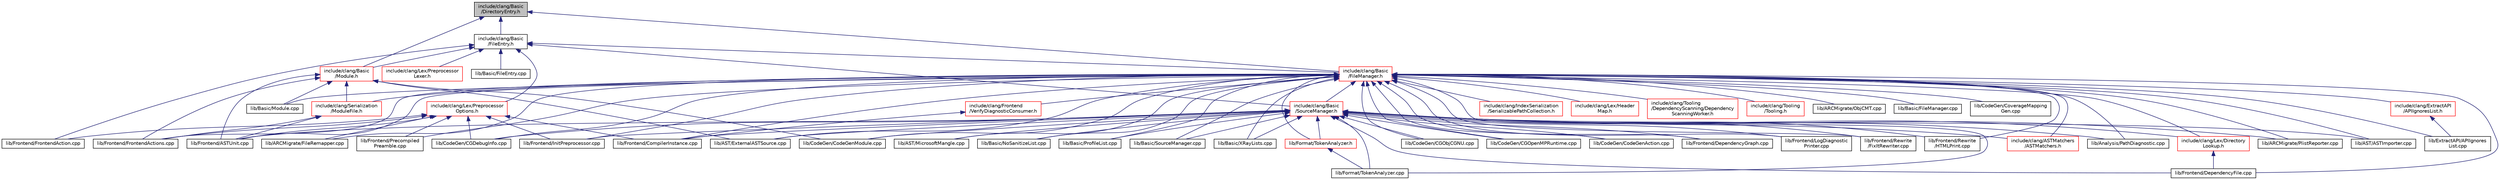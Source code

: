 digraph "include/clang/Basic/DirectoryEntry.h"
{
 // LATEX_PDF_SIZE
  bgcolor="transparent";
  edge [fontname="Helvetica",fontsize="10",labelfontname="Helvetica",labelfontsize="10"];
  node [fontname="Helvetica",fontsize="10",shape=record];
  Node1 [label="include/clang/Basic\l/DirectoryEntry.h",height=0.2,width=0.4,color="black", fillcolor="grey75", style="filled", fontcolor="black",tooltip=" "];
  Node1 -> Node2 [dir="back",color="midnightblue",fontsize="10",style="solid",fontname="Helvetica"];
  Node2 [label="include/clang/Basic\l/FileEntry.h",height=0.2,width=0.4,color="black",URL="$FileEntry_8h.html",tooltip=" "];
  Node2 -> Node3 [dir="back",color="midnightblue",fontsize="10",style="solid",fontname="Helvetica"];
  Node3 [label="include/clang/Basic\l/FileManager.h",height=0.2,width=0.4,color="red",URL="$FileManager_8h.html",tooltip=" "];
  Node3 -> Node4 [dir="back",color="midnightblue",fontsize="10",style="solid",fontname="Helvetica"];
  Node4 [label="include/clang/ASTMatchers\l/ASTMatchers.h",height=0.2,width=0.4,color="red",URL="$ASTMatchers_8h.html",tooltip=" "];
  Node3 -> Node58 [dir="back",color="midnightblue",fontsize="10",style="solid",fontname="Helvetica"];
  Node58 [label="include/clang/Basic\l/SourceManager.h",height=0.2,width=0.4,color="red",URL="$SourceManager_8h.html",tooltip=" "];
  Node58 -> Node4 [dir="back",color="midnightblue",fontsize="10",style="solid",fontname="Helvetica"];
  Node58 -> Node158 [dir="back",color="midnightblue",fontsize="10",style="solid",fontname="Helvetica"];
  Node158 [label="include/clang/Lex/Directory\lLookup.h",height=0.2,width=0.4,color="red",URL="$DirectoryLookup_8h.html",tooltip=" "];
  Node158 -> Node362 [dir="back",color="midnightblue",fontsize="10",style="solid",fontname="Helvetica"];
  Node362 [label="lib/Frontend/DependencyFile.cpp",height=0.2,width=0.4,color="black",URL="$DependencyFile_8cpp.html",tooltip=" "];
  Node58 -> Node474 [dir="back",color="midnightblue",fontsize="10",style="solid",fontname="Helvetica"];
  Node474 [label="lib/Analysis/PathDiagnostic.cpp",height=0.2,width=0.4,color="black",URL="$PathDiagnostic_8cpp.html",tooltip=" "];
  Node58 -> Node86 [dir="back",color="midnightblue",fontsize="10",style="solid",fontname="Helvetica"];
  Node86 [label="lib/ARCMigrate/PlistReporter.cpp",height=0.2,width=0.4,color="black",URL="$PlistReporter_8cpp.html",tooltip=" "];
  Node58 -> Node484 [dir="back",color="midnightblue",fontsize="10",style="solid",fontname="Helvetica"];
  Node484 [label="lib/AST/ASTImporter.cpp",height=0.2,width=0.4,color="black",URL="$ASTImporter_8cpp.html",tooltip=" "];
  Node58 -> Node487 [dir="back",color="midnightblue",fontsize="10",style="solid",fontname="Helvetica"];
  Node487 [label="lib/AST/ExternalASTSource.cpp",height=0.2,width=0.4,color="black",URL="$ExternalASTSource_8cpp.html",tooltip=" "];
  Node58 -> Node491 [dir="back",color="midnightblue",fontsize="10",style="solid",fontname="Helvetica"];
  Node491 [label="lib/AST/MicrosoftMangle.cpp",height=0.2,width=0.4,color="black",URL="$MicrosoftMangle_8cpp.html",tooltip=" "];
  Node58 -> Node496 [dir="back",color="midnightblue",fontsize="10",style="solid",fontname="Helvetica"];
  Node496 [label="lib/Basic/NoSanitizeList.cpp",height=0.2,width=0.4,color="black",URL="$NoSanitizeList_8cpp.html",tooltip=" "];
  Node58 -> Node497 [dir="back",color="midnightblue",fontsize="10",style="solid",fontname="Helvetica"];
  Node497 [label="lib/Basic/ProfileList.cpp",height=0.2,width=0.4,color="black",URL="$ProfileList_8cpp.html",tooltip=" "];
  Node58 -> Node90 [dir="back",color="midnightblue",fontsize="10",style="solid",fontname="Helvetica"];
  Node90 [label="lib/Basic/SourceManager.cpp",height=0.2,width=0.4,color="black",URL="$SourceManager_8cpp.html",tooltip=" "];
  Node58 -> Node500 [dir="back",color="midnightblue",fontsize="10",style="solid",fontname="Helvetica"];
  Node500 [label="lib/Basic/XRayLists.cpp",height=0.2,width=0.4,color="black",URL="$XRayLists_8cpp.html",tooltip=" "];
  Node58 -> Node501 [dir="back",color="midnightblue",fontsize="10",style="solid",fontname="Helvetica"];
  Node501 [label="lib/CodeGen/CGDebugInfo.cpp",height=0.2,width=0.4,color="black",URL="$CGDebugInfo_8cpp.html",tooltip=" "];
  Node58 -> Node504 [dir="back",color="midnightblue",fontsize="10",style="solid",fontname="Helvetica"];
  Node504 [label="lib/CodeGen/CGObjCGNU.cpp",height=0.2,width=0.4,color="black",URL="$CGObjCGNU_8cpp.html",tooltip=" "];
  Node58 -> Node505 [dir="back",color="midnightblue",fontsize="10",style="solid",fontname="Helvetica"];
  Node505 [label="lib/CodeGen/CGOpenMPRuntime.cpp",height=0.2,width=0.4,color="black",URL="$CGOpenMPRuntime_8cpp.html",tooltip=" "];
  Node58 -> Node103 [dir="back",color="midnightblue",fontsize="10",style="solid",fontname="Helvetica"];
  Node103 [label="lib/CodeGen/CodeGenAction.cpp",height=0.2,width=0.4,color="black",URL="$CodeGenAction_8cpp.html",tooltip=" "];
  Node58 -> Node357 [dir="back",color="midnightblue",fontsize="10",style="solid",fontname="Helvetica"];
  Node357 [label="lib/CodeGen/CodeGenModule.cpp",height=0.2,width=0.4,color="black",URL="$CodeGenModule_8cpp.html",tooltip=" "];
  Node58 -> Node511 [dir="back",color="midnightblue",fontsize="10",style="solid",fontname="Helvetica"];
  Node511 [label="lib/Format/TokenAnalyzer.h",height=0.2,width=0.4,color="red",URL="$TokenAnalyzer_8h.html",tooltip=" "];
  Node511 -> Node524 [dir="back",color="midnightblue",fontsize="10",style="solid",fontname="Helvetica"];
  Node524 [label="lib/Format/TokenAnalyzer.cpp",height=0.2,width=0.4,color="black",URL="$TokenAnalyzer_8cpp.html",tooltip=" "];
  Node58 -> Node524 [dir="back",color="midnightblue",fontsize="10",style="solid",fontname="Helvetica"];
  Node58 -> Node108 [dir="back",color="midnightblue",fontsize="10",style="solid",fontname="Helvetica"];
  Node108 [label="lib/Frontend/ASTUnit.cpp",height=0.2,width=0.4,color="black",URL="$ASTUnit_8cpp.html",tooltip=" "];
  Node58 -> Node109 [dir="back",color="midnightblue",fontsize="10",style="solid",fontname="Helvetica"];
  Node109 [label="lib/Frontend/CompilerInstance.cpp",height=0.2,width=0.4,color="black",URL="$CompilerInstance_8cpp.html",tooltip=" "];
  Node58 -> Node362 [dir="back",color="midnightblue",fontsize="10",style="solid",fontname="Helvetica"];
  Node58 -> Node363 [dir="back",color="midnightblue",fontsize="10",style="solid",fontname="Helvetica"];
  Node363 [label="lib/Frontend/DependencyGraph.cpp",height=0.2,width=0.4,color="black",URL="$DependencyGraph_8cpp.html",tooltip=" "];
  Node58 -> Node365 [dir="back",color="midnightblue",fontsize="10",style="solid",fontname="Helvetica"];
  Node365 [label="lib/Frontend/InitPreprocessor.cpp",height=0.2,width=0.4,color="black",URL="$InitPreprocessor_8cpp.html",tooltip=" "];
  Node58 -> Node87 [dir="back",color="midnightblue",fontsize="10",style="solid",fontname="Helvetica"];
  Node87 [label="lib/Frontend/LogDiagnostic\lPrinter.cpp",height=0.2,width=0.4,color="black",URL="$LogDiagnosticPrinter_8cpp.html",tooltip=" "];
  Node58 -> Node536 [dir="back",color="midnightblue",fontsize="10",style="solid",fontname="Helvetica"];
  Node536 [label="lib/Frontend/Rewrite\l/FixItRewriter.cpp",height=0.2,width=0.4,color="black",URL="$FixItRewriter_8cpp.html",tooltip=" "];
  Node58 -> Node368 [dir="back",color="midnightblue",fontsize="10",style="solid",fontname="Helvetica"];
  Node368 [label="lib/Frontend/Rewrite\l/HTMLPrint.cpp",height=0.2,width=0.4,color="black",URL="$HTMLPrint_8cpp.html",tooltip=" "];
  Node3 -> Node564 [dir="back",color="midnightblue",fontsize="10",style="solid",fontname="Helvetica"];
  Node564 [label="include/clang/ExtractAPI\l/APIIgnoresList.h",height=0.2,width=0.4,color="red",URL="$APIIgnoresList_8h.html",tooltip=" "];
  Node564 -> Node569 [dir="back",color="midnightblue",fontsize="10",style="solid",fontname="Helvetica"];
  Node569 [label="lib/ExtractAPI/APIIgnores\lList.cpp",height=0.2,width=0.4,color="black",URL="$APIIgnoresList_8cpp.html",tooltip=" "];
  Node3 -> Node168 [dir="back",color="midnightblue",fontsize="10",style="solid",fontname="Helvetica"];
  Node168 [label="include/clang/Frontend\l/VerifyDiagnosticConsumer.h",height=0.2,width=0.4,color="red",URL="$VerifyDiagnosticConsumer_8h.html",tooltip=" "];
  Node168 -> Node109 [dir="back",color="midnightblue",fontsize="10",style="solid",fontname="Helvetica"];
  Node3 -> Node570 [dir="back",color="midnightblue",fontsize="10",style="solid",fontname="Helvetica"];
  Node570 [label="include/clang/IndexSerialization\l/SerializablePathCollection.h",height=0.2,width=0.4,color="red",URL="$SerializablePathCollection_8h.html",tooltip=" "];
  Node3 -> Node158 [dir="back",color="midnightblue",fontsize="10",style="solid",fontname="Helvetica"];
  Node3 -> Node572 [dir="back",color="midnightblue",fontsize="10",style="solid",fontname="Helvetica"];
  Node572 [label="include/clang/Lex/Header\lMap.h",height=0.2,width=0.4,color="red",URL="$HeaderMap_8h.html",tooltip=" "];
  Node3 -> Node574 [dir="back",color="midnightblue",fontsize="10",style="solid",fontname="Helvetica"];
  Node574 [label="include/clang/Serialization\l/ModuleFile.h",height=0.2,width=0.4,color="red",URL="$ModuleFile_8h.html",tooltip=" "];
  Node574 -> Node108 [dir="back",color="midnightblue",fontsize="10",style="solid",fontname="Helvetica"];
  Node574 -> Node110 [dir="back",color="midnightblue",fontsize="10",style="solid",fontname="Helvetica"];
  Node110 [label="lib/Frontend/FrontendActions.cpp",height=0.2,width=0.4,color="black",URL="$Frontend_2FrontendActions_8cpp.html",tooltip=" "];
  Node3 -> Node430 [dir="back",color="midnightblue",fontsize="10",style="solid",fontname="Helvetica"];
  Node430 [label="include/clang/Tooling\l/DependencyScanning/Dependency\lScanningWorker.h",height=0.2,width=0.4,color="red",URL="$DependencyScanningWorker_8h.html",tooltip=" "];
  Node3 -> Node124 [dir="back",color="midnightblue",fontsize="10",style="solid",fontname="Helvetica"];
  Node124 [label="include/clang/Tooling\l/Tooling.h",height=0.2,width=0.4,color="red",URL="$Tooling_8h.html",tooltip=" "];
  Node3 -> Node474 [dir="back",color="midnightblue",fontsize="10",style="solid",fontname="Helvetica"];
  Node3 -> Node577 [dir="back",color="midnightblue",fontsize="10",style="solid",fontname="Helvetica"];
  Node577 [label="lib/ARCMigrate/FileRemapper.cpp",height=0.2,width=0.4,color="black",URL="$FileRemapper_8cpp.html",tooltip=" "];
  Node3 -> Node100 [dir="back",color="midnightblue",fontsize="10",style="solid",fontname="Helvetica"];
  Node100 [label="lib/ARCMigrate/ObjCMT.cpp",height=0.2,width=0.4,color="black",URL="$ObjCMT_8cpp.html",tooltip=" "];
  Node3 -> Node86 [dir="back",color="midnightblue",fontsize="10",style="solid",fontname="Helvetica"];
  Node3 -> Node484 [dir="back",color="midnightblue",fontsize="10",style="solid",fontname="Helvetica"];
  Node3 -> Node487 [dir="back",color="midnightblue",fontsize="10",style="solid",fontname="Helvetica"];
  Node3 -> Node491 [dir="back",color="midnightblue",fontsize="10",style="solid",fontname="Helvetica"];
  Node3 -> Node578 [dir="back",color="midnightblue",fontsize="10",style="solid",fontname="Helvetica"];
  Node578 [label="lib/Basic/FileManager.cpp",height=0.2,width=0.4,color="black",URL="$FileManager_8cpp.html",tooltip=" "];
  Node3 -> Node579 [dir="back",color="midnightblue",fontsize="10",style="solid",fontname="Helvetica"];
  Node579 [label="lib/Basic/Module.cpp",height=0.2,width=0.4,color="black",URL="$Module_8cpp.html",tooltip=" "];
  Node3 -> Node496 [dir="back",color="midnightblue",fontsize="10",style="solid",fontname="Helvetica"];
  Node3 -> Node497 [dir="back",color="midnightblue",fontsize="10",style="solid",fontname="Helvetica"];
  Node3 -> Node90 [dir="back",color="midnightblue",fontsize="10",style="solid",fontname="Helvetica"];
  Node3 -> Node500 [dir="back",color="midnightblue",fontsize="10",style="solid",fontname="Helvetica"];
  Node3 -> Node501 [dir="back",color="midnightblue",fontsize="10",style="solid",fontname="Helvetica"];
  Node3 -> Node504 [dir="back",color="midnightblue",fontsize="10",style="solid",fontname="Helvetica"];
  Node3 -> Node505 [dir="back",color="midnightblue",fontsize="10",style="solid",fontname="Helvetica"];
  Node3 -> Node103 [dir="back",color="midnightblue",fontsize="10",style="solid",fontname="Helvetica"];
  Node3 -> Node357 [dir="back",color="midnightblue",fontsize="10",style="solid",fontname="Helvetica"];
  Node3 -> Node359 [dir="back",color="midnightblue",fontsize="10",style="solid",fontname="Helvetica"];
  Node359 [label="lib/CodeGen/CoverageMapping\lGen.cpp",height=0.2,width=0.4,color="black",URL="$CoverageMappingGen_8cpp.html",tooltip=" "];
  Node3 -> Node569 [dir="back",color="midnightblue",fontsize="10",style="solid",fontname="Helvetica"];
  Node3 -> Node511 [dir="back",color="midnightblue",fontsize="10",style="solid",fontname="Helvetica"];
  Node3 -> Node524 [dir="back",color="midnightblue",fontsize="10",style="solid",fontname="Helvetica"];
  Node3 -> Node108 [dir="back",color="midnightblue",fontsize="10",style="solid",fontname="Helvetica"];
  Node3 -> Node109 [dir="back",color="midnightblue",fontsize="10",style="solid",fontname="Helvetica"];
  Node3 -> Node362 [dir="back",color="midnightblue",fontsize="10",style="solid",fontname="Helvetica"];
  Node3 -> Node363 [dir="back",color="midnightblue",fontsize="10",style="solid",fontname="Helvetica"];
  Node3 -> Node110 [dir="back",color="midnightblue",fontsize="10",style="solid",fontname="Helvetica"];
  Node3 -> Node365 [dir="back",color="midnightblue",fontsize="10",style="solid",fontname="Helvetica"];
  Node3 -> Node87 [dir="back",color="midnightblue",fontsize="10",style="solid",fontname="Helvetica"];
  Node3 -> Node112 [dir="back",color="midnightblue",fontsize="10",style="solid",fontname="Helvetica"];
  Node112 [label="lib/Frontend/Precompiled\lPreamble.cpp",height=0.2,width=0.4,color="black",URL="$PrecompiledPreamble_8cpp.html",tooltip=" "];
  Node3 -> Node536 [dir="back",color="midnightblue",fontsize="10",style="solid",fontname="Helvetica"];
  Node3 -> Node368 [dir="back",color="midnightblue",fontsize="10",style="solid",fontname="Helvetica"];
  Node2 -> Node581 [dir="back",color="midnightblue",fontsize="10",style="solid",fontname="Helvetica"];
  Node581 [label="include/clang/Basic\l/Module.h",height=0.2,width=0.4,color="red",URL="$Module_8h.html",tooltip=" "];
  Node581 -> Node574 [dir="back",color="midnightblue",fontsize="10",style="solid",fontname="Helvetica"];
  Node581 -> Node487 [dir="back",color="midnightblue",fontsize="10",style="solid",fontname="Helvetica"];
  Node581 -> Node579 [dir="back",color="midnightblue",fontsize="10",style="solid",fontname="Helvetica"];
  Node581 -> Node357 [dir="back",color="midnightblue",fontsize="10",style="solid",fontname="Helvetica"];
  Node581 -> Node108 [dir="back",color="midnightblue",fontsize="10",style="solid",fontname="Helvetica"];
  Node581 -> Node110 [dir="back",color="midnightblue",fontsize="10",style="solid",fontname="Helvetica"];
  Node2 -> Node58 [dir="back",color="midnightblue",fontsize="10",style="solid",fontname="Helvetica"];
  Node2 -> Node660 [dir="back",color="midnightblue",fontsize="10",style="solid",fontname="Helvetica"];
  Node660 [label="include/clang/Lex/Preprocessor\lLexer.h",height=0.2,width=0.4,color="red",URL="$PreprocessorLexer_8h.html",tooltip=" "];
  Node2 -> Node676 [dir="back",color="midnightblue",fontsize="10",style="solid",fontname="Helvetica"];
  Node676 [label="include/clang/Lex/Preprocessor\lOptions.h",height=0.2,width=0.4,color="red",URL="$PreprocessorOptions_8h.html",tooltip=" "];
  Node676 -> Node577 [dir="back",color="midnightblue",fontsize="10",style="solid",fontname="Helvetica"];
  Node676 -> Node501 [dir="back",color="midnightblue",fontsize="10",style="solid",fontname="Helvetica"];
  Node676 -> Node108 [dir="back",color="midnightblue",fontsize="10",style="solid",fontname="Helvetica"];
  Node676 -> Node109 [dir="back",color="midnightblue",fontsize="10",style="solid",fontname="Helvetica"];
  Node676 -> Node118 [dir="back",color="midnightblue",fontsize="10",style="solid",fontname="Helvetica"];
  Node118 [label="lib/Frontend/FrontendAction.cpp",height=0.2,width=0.4,color="black",URL="$FrontendAction_8cpp.html",tooltip=" "];
  Node676 -> Node110 [dir="back",color="midnightblue",fontsize="10",style="solid",fontname="Helvetica"];
  Node676 -> Node365 [dir="back",color="midnightblue",fontsize="10",style="solid",fontname="Helvetica"];
  Node676 -> Node112 [dir="back",color="midnightblue",fontsize="10",style="solid",fontname="Helvetica"];
  Node2 -> Node677 [dir="back",color="midnightblue",fontsize="10",style="solid",fontname="Helvetica"];
  Node677 [label="lib/Basic/FileEntry.cpp",height=0.2,width=0.4,color="black",URL="$FileEntry_8cpp.html",tooltip=" "];
  Node2 -> Node118 [dir="back",color="midnightblue",fontsize="10",style="solid",fontname="Helvetica"];
  Node1 -> Node3 [dir="back",color="midnightblue",fontsize="10",style="solid",fontname="Helvetica"];
  Node1 -> Node581 [dir="back",color="midnightblue",fontsize="10",style="solid",fontname="Helvetica"];
}
